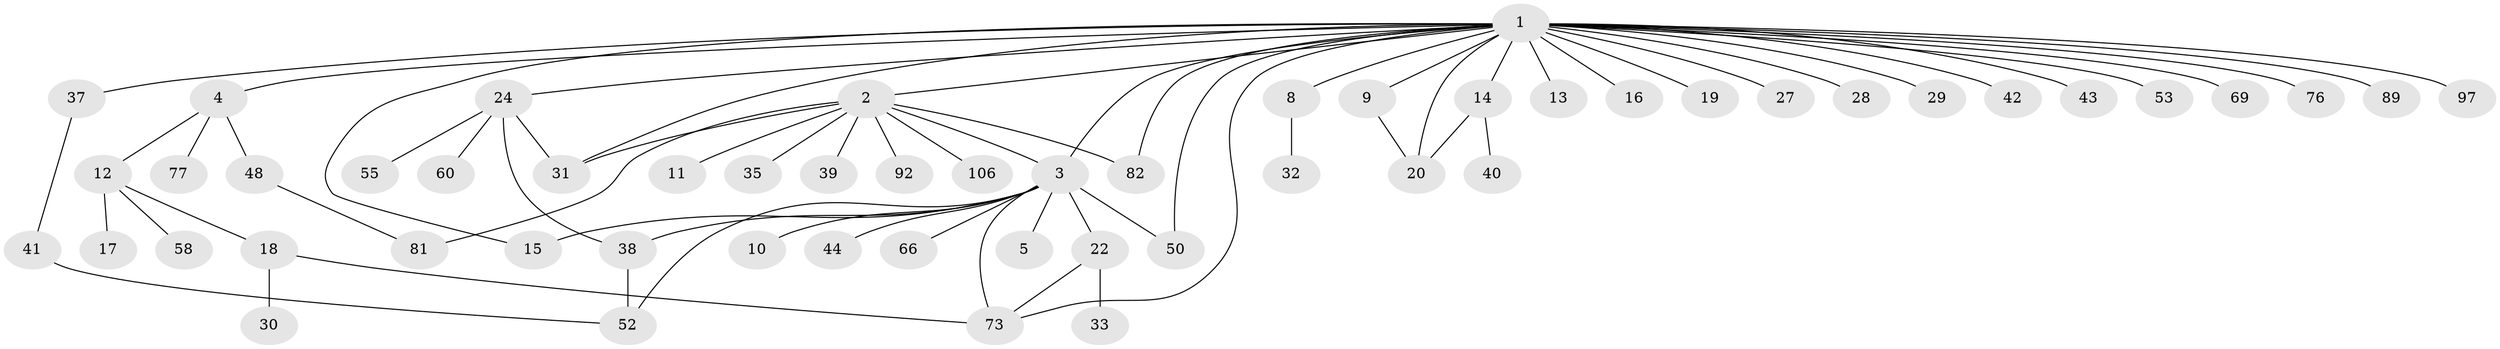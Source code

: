 // original degree distribution, {28: 0.009174311926605505, 10: 0.009174311926605505, 11: 0.009174311926605505, 4: 0.03669724770642202, 1: 0.5504587155963303, 5: 0.045871559633027525, 2: 0.2018348623853211, 6: 0.027522935779816515, 3: 0.11009174311926606}
// Generated by graph-tools (version 1.1) at 2025/14/03/09/25 04:14:27]
// undirected, 54 vertices, 68 edges
graph export_dot {
graph [start="1"]
  node [color=gray90,style=filled];
  1;
  2;
  3 [super="+36+25+26+6"];
  4;
  5;
  8 [super="+59+45"];
  9;
  10 [super="+46"];
  11;
  12 [super="+78+103"];
  13;
  14 [super="+104+70+64"];
  15 [super="+23"];
  16 [super="+108"];
  17;
  18 [super="+34+21"];
  19;
  20;
  22 [super="+51+85+65"];
  24 [super="+54"];
  27;
  28;
  29 [super="+49+107"];
  30 [super="+62+84"];
  31 [super="+102"];
  32 [super="+105"];
  33;
  35;
  37 [super="+74"];
  38 [super="+93+96"];
  39;
  40;
  41 [super="+56+87+79+80"];
  42;
  43;
  44;
  48 [super="+63+99+71"];
  50;
  52 [super="+68+61"];
  53;
  55;
  58;
  60;
  66;
  69 [super="+86"];
  73 [super="+88+94"];
  76 [super="+95"];
  77;
  81 [super="+101"];
  82 [super="+83"];
  89;
  92;
  97;
  106;
  1 -- 2;
  1 -- 4;
  1 -- 8;
  1 -- 9;
  1 -- 13;
  1 -- 14;
  1 -- 15;
  1 -- 16 [weight=2];
  1 -- 19;
  1 -- 20;
  1 -- 24;
  1 -- 27;
  1 -- 28;
  1 -- 29;
  1 -- 31;
  1 -- 37;
  1 -- 42;
  1 -- 43;
  1 -- 50;
  1 -- 53;
  1 -- 69;
  1 -- 73;
  1 -- 76;
  1 -- 82;
  1 -- 89;
  1 -- 97;
  1 -- 3;
  2 -- 3;
  2 -- 11;
  2 -- 35;
  2 -- 39;
  2 -- 81;
  2 -- 92;
  2 -- 106;
  2 -- 82;
  2 -- 31;
  3 -- 5;
  3 -- 10;
  3 -- 38;
  3 -- 44;
  3 -- 52;
  3 -- 66;
  3 -- 15;
  3 -- 50;
  3 -- 22;
  3 -- 73;
  4 -- 12;
  4 -- 48;
  4 -- 77;
  8 -- 32;
  9 -- 20;
  12 -- 17;
  12 -- 18;
  12 -- 58;
  14 -- 20;
  14 -- 40;
  18 -- 30;
  18 -- 73;
  22 -- 33;
  22 -- 73;
  24 -- 55;
  24 -- 38;
  24 -- 31;
  24 -- 60;
  37 -- 41;
  38 -- 52;
  41 -- 52;
  48 -- 81;
}
